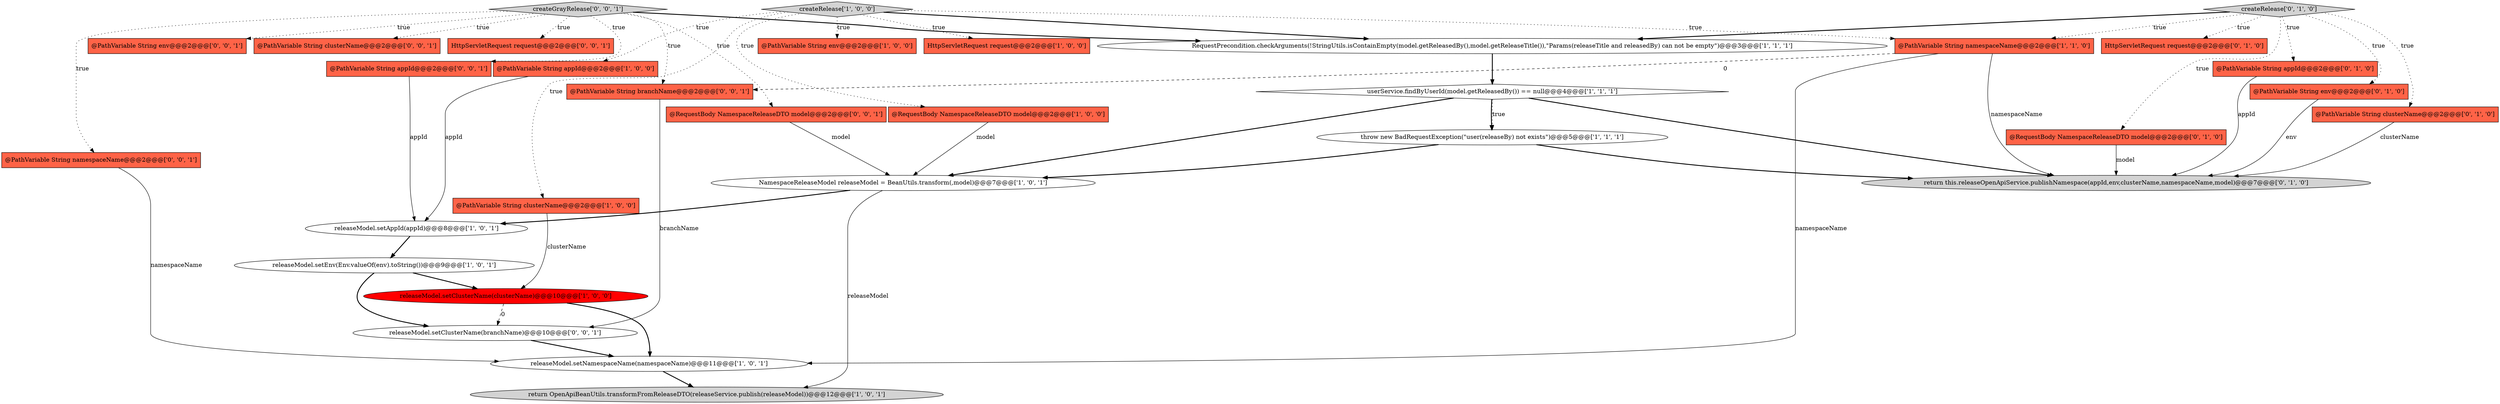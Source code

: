 digraph {
15 [style = filled, label = "RequestPrecondition.checkArguments(!StringUtils.isContainEmpty(model.getReleasedBy(),model.getReleaseTitle()),\"Params(releaseTitle and releasedBy) can not be empty\")@@@3@@@['1', '1', '1']", fillcolor = white, shape = ellipse image = "AAA0AAABBB1BBB"];
0 [style = filled, label = "NamespaceReleaseModel releaseModel = BeanUtils.transform(,model)@@@7@@@['1', '0', '1']", fillcolor = white, shape = ellipse image = "AAA0AAABBB1BBB"];
20 [style = filled, label = "HttpServletRequest request@@@2@@@['0', '1', '0']", fillcolor = tomato, shape = box image = "AAA0AAABBB2BBB"];
13 [style = filled, label = "@PathVariable String namespaceName@@@2@@@['1', '1', '0']", fillcolor = tomato, shape = box image = "AAA0AAABBB1BBB"];
5 [style = filled, label = "@PathVariable String env@@@2@@@['1', '0', '0']", fillcolor = tomato, shape = box image = "AAA0AAABBB1BBB"];
31 [style = filled, label = "@PathVariable String branchName@@@2@@@['0', '0', '1']", fillcolor = tomato, shape = box image = "AAA0AAABBB3BBB"];
6 [style = filled, label = "userService.findByUserId(model.getReleasedBy()) == null@@@4@@@['1', '1', '1']", fillcolor = white, shape = diamond image = "AAA0AAABBB1BBB"];
10 [style = filled, label = "return OpenApiBeanUtils.transformFromReleaseDTO(releaseService.publish(releaseModel))@@@12@@@['1', '0', '1']", fillcolor = lightgray, shape = ellipse image = "AAA0AAABBB1BBB"];
21 [style = filled, label = "@RequestBody NamespaceReleaseDTO model@@@2@@@['0', '1', '0']", fillcolor = tomato, shape = box image = "AAA0AAABBB2BBB"];
9 [style = filled, label = "releaseModel.setClusterName(clusterName)@@@10@@@['1', '0', '0']", fillcolor = red, shape = ellipse image = "AAA1AAABBB1BBB"];
12 [style = filled, label = "releaseModel.setAppId(appId)@@@8@@@['1', '0', '1']", fillcolor = white, shape = ellipse image = "AAA0AAABBB1BBB"];
8 [style = filled, label = "releaseModel.setEnv(Env.valueOf(env).toString())@@@9@@@['1', '0', '1']", fillcolor = white, shape = ellipse image = "AAA0AAABBB1BBB"];
11 [style = filled, label = "createRelease['1', '0', '0']", fillcolor = lightgray, shape = diamond image = "AAA0AAABBB1BBB"];
17 [style = filled, label = "@PathVariable String appId@@@2@@@['0', '1', '0']", fillcolor = tomato, shape = box image = "AAA0AAABBB2BBB"];
24 [style = filled, label = "@PathVariable String appId@@@2@@@['0', '0', '1']", fillcolor = tomato, shape = box image = "AAA0AAABBB3BBB"];
7 [style = filled, label = "throw new BadRequestException(\"user(releaseBy) not exists\")@@@5@@@['1', '1', '1']", fillcolor = white, shape = ellipse image = "AAA0AAABBB1BBB"];
14 [style = filled, label = "releaseModel.setNamespaceName(namespaceName)@@@11@@@['1', '0', '1']", fillcolor = white, shape = ellipse image = "AAA0AAABBB1BBB"];
19 [style = filled, label = "@PathVariable String env@@@2@@@['0', '1', '0']", fillcolor = tomato, shape = box image = "AAA0AAABBB2BBB"];
28 [style = filled, label = "@RequestBody NamespaceReleaseDTO model@@@2@@@['0', '0', '1']", fillcolor = tomato, shape = box image = "AAA0AAABBB3BBB"];
22 [style = filled, label = "return this.releaseOpenApiService.publishNamespace(appId,env,clusterName,namespaceName,model)@@@7@@@['0', '1', '0']", fillcolor = lightgray, shape = ellipse image = "AAA0AAABBB2BBB"];
27 [style = filled, label = "releaseModel.setClusterName(branchName)@@@10@@@['0', '0', '1']", fillcolor = white, shape = ellipse image = "AAA0AAABBB3BBB"];
23 [style = filled, label = "HttpServletRequest request@@@2@@@['0', '0', '1']", fillcolor = tomato, shape = box image = "AAA0AAABBB3BBB"];
29 [style = filled, label = "createGrayRelease['0', '0', '1']", fillcolor = lightgray, shape = diamond image = "AAA0AAABBB3BBB"];
26 [style = filled, label = "@PathVariable String namespaceName@@@2@@@['0', '0', '1']", fillcolor = tomato, shape = box image = "AAA0AAABBB3BBB"];
2 [style = filled, label = "@PathVariable String clusterName@@@2@@@['1', '0', '0']", fillcolor = tomato, shape = box image = "AAA0AAABBB1BBB"];
3 [style = filled, label = "@RequestBody NamespaceReleaseDTO model@@@2@@@['1', '0', '0']", fillcolor = tomato, shape = box image = "AAA0AAABBB1BBB"];
25 [style = filled, label = "@PathVariable String env@@@2@@@['0', '0', '1']", fillcolor = tomato, shape = box image = "AAA0AAABBB3BBB"];
16 [style = filled, label = "createRelease['0', '1', '0']", fillcolor = lightgray, shape = diamond image = "AAA0AAABBB2BBB"];
4 [style = filled, label = "@PathVariable String appId@@@2@@@['1', '0', '0']", fillcolor = tomato, shape = box image = "AAA0AAABBB1BBB"];
18 [style = filled, label = "@PathVariable String clusterName@@@2@@@['0', '1', '0']", fillcolor = tomato, shape = box image = "AAA0AAABBB2BBB"];
30 [style = filled, label = "@PathVariable String clusterName@@@2@@@['0', '0', '1']", fillcolor = tomato, shape = box image = "AAA0AAABBB3BBB"];
1 [style = filled, label = "HttpServletRequest request@@@2@@@['1', '0', '0']", fillcolor = tomato, shape = box image = "AAA0AAABBB1BBB"];
16->19 [style = dotted, label="true"];
16->15 [style = bold, label=""];
13->14 [style = solid, label="namespaceName"];
19->22 [style = solid, label="env"];
13->22 [style = solid, label="namespaceName"];
29->15 [style = bold, label=""];
17->22 [style = solid, label="appId"];
31->27 [style = solid, label="branchName"];
27->14 [style = bold, label=""];
16->13 [style = dotted, label="true"];
6->22 [style = bold, label=""];
11->1 [style = dotted, label="true"];
0->12 [style = bold, label=""];
16->17 [style = dotted, label="true"];
26->14 [style = solid, label="namespaceName"];
3->0 [style = solid, label="model"];
14->10 [style = bold, label=""];
9->27 [style = dashed, label="0"];
24->12 [style = solid, label="appId"];
16->20 [style = dotted, label="true"];
15->6 [style = bold, label=""];
28->0 [style = solid, label="model"];
6->0 [style = bold, label=""];
7->0 [style = bold, label=""];
11->4 [style = dotted, label="true"];
11->5 [style = dotted, label="true"];
11->13 [style = dotted, label="true"];
29->23 [style = dotted, label="true"];
29->26 [style = dotted, label="true"];
0->10 [style = solid, label="releaseModel"];
11->15 [style = bold, label=""];
7->22 [style = bold, label=""];
11->2 [style = dotted, label="true"];
18->22 [style = solid, label="clusterName"];
29->28 [style = dotted, label="true"];
13->31 [style = dashed, label="0"];
12->8 [style = bold, label=""];
4->12 [style = solid, label="appId"];
8->9 [style = bold, label=""];
9->14 [style = bold, label=""];
2->9 [style = solid, label="clusterName"];
6->7 [style = dotted, label="true"];
29->30 [style = dotted, label="true"];
16->21 [style = dotted, label="true"];
6->7 [style = bold, label=""];
8->27 [style = bold, label=""];
11->3 [style = dotted, label="true"];
21->22 [style = solid, label="model"];
29->24 [style = dotted, label="true"];
29->25 [style = dotted, label="true"];
29->31 [style = dotted, label="true"];
16->18 [style = dotted, label="true"];
}
